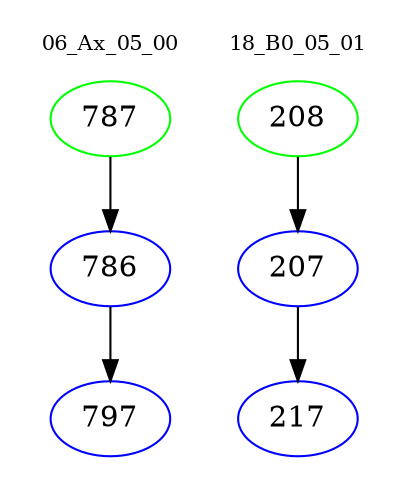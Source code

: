 digraph{
subgraph cluster_0 {
color = white
label = "06_Ax_05_00";
fontsize=10;
T0_787 [label="787", color="green"]
T0_787 -> T0_786 [color="black"]
T0_786 [label="786", color="blue"]
T0_786 -> T0_797 [color="black"]
T0_797 [label="797", color="blue"]
}
subgraph cluster_1 {
color = white
label = "18_B0_05_01";
fontsize=10;
T1_208 [label="208", color="green"]
T1_208 -> T1_207 [color="black"]
T1_207 [label="207", color="blue"]
T1_207 -> T1_217 [color="black"]
T1_217 [label="217", color="blue"]
}
}

